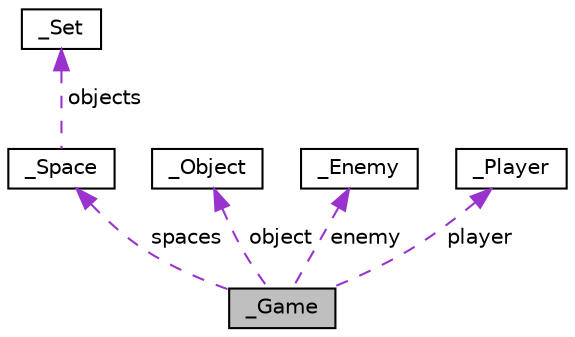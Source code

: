 digraph "_Game"
{
 // LATEX_PDF_SIZE
  edge [fontname="Helvetica",fontsize="10",labelfontname="Helvetica",labelfontsize="10"];
  node [fontname="Helvetica",fontsize="10",shape=record];
  Node1 [label="_Game",height=0.2,width=0.4,color="black", fillcolor="grey75", style="filled", fontcolor="black",tooltip=" "];
  Node2 -> Node1 [dir="back",color="darkorchid3",fontsize="10",style="dashed",label=" spaces" ,fontname="Helvetica"];
  Node2 [label="_Space",height=0.2,width=0.4,color="black", fillcolor="white", style="filled",URL="$struct__Space.html",tooltip="Space."];
  Node3 -> Node2 [dir="back",color="darkorchid3",fontsize="10",style="dashed",label=" objects" ,fontname="Helvetica"];
  Node3 [label="_Set",height=0.2,width=0.4,color="black", fillcolor="white", style="filled",URL="$struct__Set.html",tooltip=" "];
  Node4 -> Node1 [dir="back",color="darkorchid3",fontsize="10",style="dashed",label=" object" ,fontname="Helvetica"];
  Node4 [label="_Object",height=0.2,width=0.4,color="black", fillcolor="white", style="filled",URL="$struct__Object.html",tooltip="Object."];
  Node5 -> Node1 [dir="back",color="darkorchid3",fontsize="10",style="dashed",label=" enemy" ,fontname="Helvetica"];
  Node5 [label="_Enemy",height=0.2,width=0.4,color="black", fillcolor="white", style="filled",URL="$struct__Enemy.html",tooltip="Enemy."];
  Node6 -> Node1 [dir="back",color="darkorchid3",fontsize="10",style="dashed",label=" player" ,fontname="Helvetica"];
  Node6 [label="_Player",height=0.2,width=0.4,color="black", fillcolor="white", style="filled",URL="$struct__Player.html",tooltip="Player."];
}
